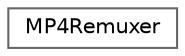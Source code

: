 digraph "Graphical Class Hierarchy"
{
 // LATEX_PDF_SIZE
  bgcolor="transparent";
  edge [fontname=Helvetica,fontsize=10,labelfontname=Helvetica,labelfontsize=10];
  node [fontname=Helvetica,fontsize=10,shape=box,height=0.2,width=0.4];
  rankdir="LR";
  Node0 [label="MP4Remuxer",height=0.2,width=0.4,color="grey40", fillcolor="white", style="filled",URL="$a00064.html",tooltip=" "];
}
